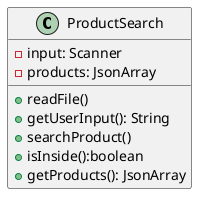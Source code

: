 @startuml
'https://plantuml.com/sequence-diagram

class ProductSearch{
    -input: Scanner
    -products: JsonArray
    +readFile()
    +getUserInput(): String
    +searchProduct()
    +isInside():boolean
    +getProducts(): JsonArray
}
@enduml